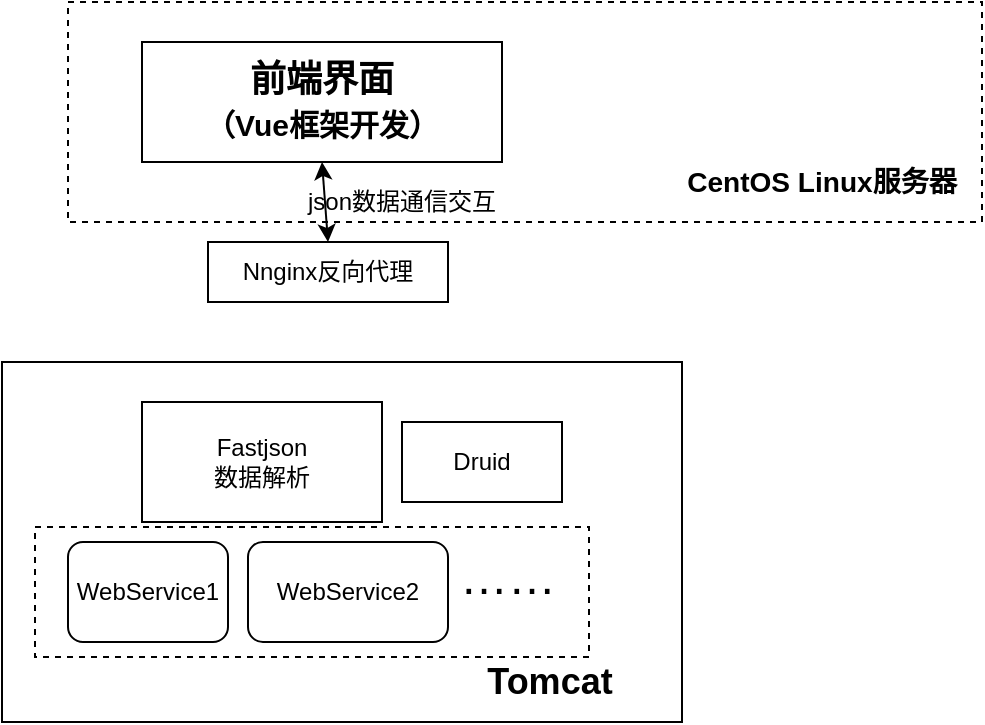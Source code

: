 <mxfile version="14.4.3" type="github">
  <diagram id="quxWJktvi151sR6Y2cwX" name="Page-1">
    <mxGraphModel dx="1038" dy="580" grid="1" gridSize="10" guides="1" tooltips="1" connect="1" arrows="1" fold="1" page="1" pageScale="1" pageWidth="827" pageHeight="1169" math="0" shadow="0">
      <root>
        <mxCell id="0" />
        <mxCell id="1" parent="0" />
        <mxCell id="fLKo_QXHveJyoZlfC3Ls-17" value="" style="rounded=0;whiteSpace=wrap;html=1;shadow=0;strokeColor=#000000;strokeWidth=1;fillColor=none;dashed=1;" vertex="1" parent="1">
          <mxGeometry x="83" y="40" width="457" height="110" as="geometry" />
        </mxCell>
        <mxCell id="fLKo_QXHveJyoZlfC3Ls-1" value="&lt;h2&gt;前端界面&lt;br&gt;&lt;font style=&quot;font-size: 15px&quot;&gt;（Vue框架开发）&lt;/font&gt;&lt;/h2&gt;" style="rounded=0;whiteSpace=wrap;html=1;" vertex="1" parent="1">
          <mxGeometry x="120" y="60" width="180" height="60" as="geometry" />
        </mxCell>
        <mxCell id="fLKo_QXHveJyoZlfC3Ls-2" value="Nnginx反向代理" style="rounded=0;whiteSpace=wrap;html=1;" vertex="1" parent="1">
          <mxGeometry x="153" y="160" width="120" height="30" as="geometry" />
        </mxCell>
        <mxCell id="fLKo_QXHveJyoZlfC3Ls-3" value="" style="endArrow=classic;startArrow=classic;html=1;entryX=0.5;entryY=1;entryDx=0;entryDy=0;exitX=0.5;exitY=0;exitDx=0;exitDy=0;" edge="1" parent="1" source="fLKo_QXHveJyoZlfC3Ls-2" target="fLKo_QXHveJyoZlfC3Ls-1">
          <mxGeometry width="50" height="50" relative="1" as="geometry">
            <mxPoint x="169.5" y="160" as="sourcePoint" />
            <mxPoint x="169.9" y="120" as="targetPoint" />
          </mxGeometry>
        </mxCell>
        <mxCell id="fLKo_QXHveJyoZlfC3Ls-5" value="json数据通信交互" style="text;html=1;strokeColor=none;fillColor=none;align=center;verticalAlign=middle;whiteSpace=wrap;rounded=0;" vertex="1" parent="1">
          <mxGeometry x="200" y="130" width="100" height="20" as="geometry" />
        </mxCell>
        <mxCell id="fLKo_QXHveJyoZlfC3Ls-6" value="" style="rounded=0;whiteSpace=wrap;html=1;" vertex="1" parent="1">
          <mxGeometry x="50" y="220" width="340" height="180" as="geometry" />
        </mxCell>
        <mxCell id="fLKo_QXHveJyoZlfC3Ls-7" value="Fastjson&lt;br&gt;数据解析" style="rounded=0;whiteSpace=wrap;html=1;" vertex="1" parent="1">
          <mxGeometry x="120" y="240" width="120" height="60" as="geometry" />
        </mxCell>
        <mxCell id="fLKo_QXHveJyoZlfC3Ls-8" value="Druid" style="rounded=0;whiteSpace=wrap;html=1;" vertex="1" parent="1">
          <mxGeometry x="250" y="250" width="80" height="40" as="geometry" />
        </mxCell>
        <mxCell id="fLKo_QXHveJyoZlfC3Ls-14" value="" style="whiteSpace=wrap;html=1;dashed=1;" vertex="1" parent="1">
          <mxGeometry x="66.5" y="302.5" width="277" height="65" as="geometry" />
        </mxCell>
        <mxCell id="fLKo_QXHveJyoZlfC3Ls-9" value="WebService1" style="rounded=1;whiteSpace=wrap;html=1;" vertex="1" parent="1">
          <mxGeometry x="83" y="310" width="80" height="50" as="geometry" />
        </mxCell>
        <mxCell id="fLKo_QXHveJyoZlfC3Ls-10" value="WebService2" style="rounded=1;whiteSpace=wrap;html=1;" vertex="1" parent="1">
          <mxGeometry x="173" y="310" width="100" height="50" as="geometry" />
        </mxCell>
        <mxCell id="fLKo_QXHveJyoZlfC3Ls-11" value="&lt;font style=&quot;font-size: 24px&quot;&gt;……&lt;/font&gt;" style="text;html=1;strokeColor=none;fillColor=none;align=center;verticalAlign=middle;whiteSpace=wrap;rounded=0;" vertex="1" parent="1">
          <mxGeometry x="283" y="318" width="40" height="20" as="geometry" />
        </mxCell>
        <mxCell id="fLKo_QXHveJyoZlfC3Ls-15" value="&lt;b&gt;&lt;font style=&quot;font-size: 18px&quot;&gt;Tomcat&lt;/font&gt;&lt;/b&gt;" style="text;html=1;strokeColor=none;fillColor=none;align=center;verticalAlign=middle;whiteSpace=wrap;rounded=0;shadow=1;dashed=1;opacity=0;" vertex="1" parent="1">
          <mxGeometry x="303.5" y="370" width="40" height="20" as="geometry" />
        </mxCell>
        <mxCell id="fLKo_QXHveJyoZlfC3Ls-18" value="&lt;h3&gt;CentOS Linux服务器&lt;/h3&gt;" style="text;html=1;strokeColor=none;fillColor=none;align=center;verticalAlign=middle;whiteSpace=wrap;rounded=0;shadow=0;dashed=1;" vertex="1" parent="1">
          <mxGeometry x="390" y="120" width="140" height="20" as="geometry" />
        </mxCell>
      </root>
    </mxGraphModel>
  </diagram>
</mxfile>
